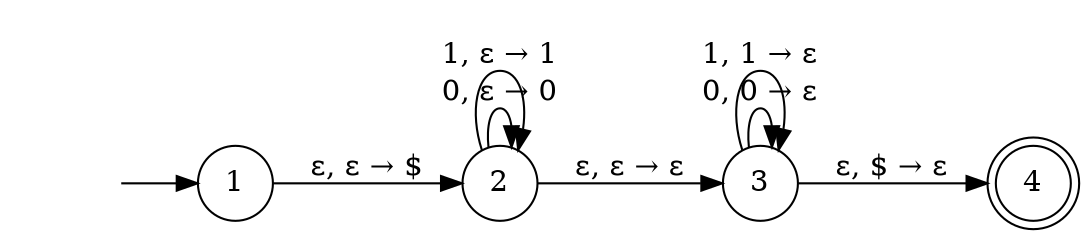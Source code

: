 digraph G {
	rankdir=LR;
	null [shape = plaintext label=""]
	1 [shape=circle];
	2 [shape=circle];
	3 [shape=circle];
	4 [shape=doublecircle];
	null -> 1
	1 -> 2 [label = "&#949;, &#949; &#8594; $"];
	2 -> 2 [label = "0, &#949; &#8594; 0"];
	2 -> 2 [label = "1, &#949; &#8594; 1"];
	2 -> 3 [label = "&#949;, &#949; &#8594; &#949;"];
	3 -> 3 [label = "0, 0 &#8594; &#949;"];
	3 -> 3 [label = "1, 1 &#8594; &#949;"];
	3 -> 4 [label = "&#949;, $ &#8594; &#949;"];
}
